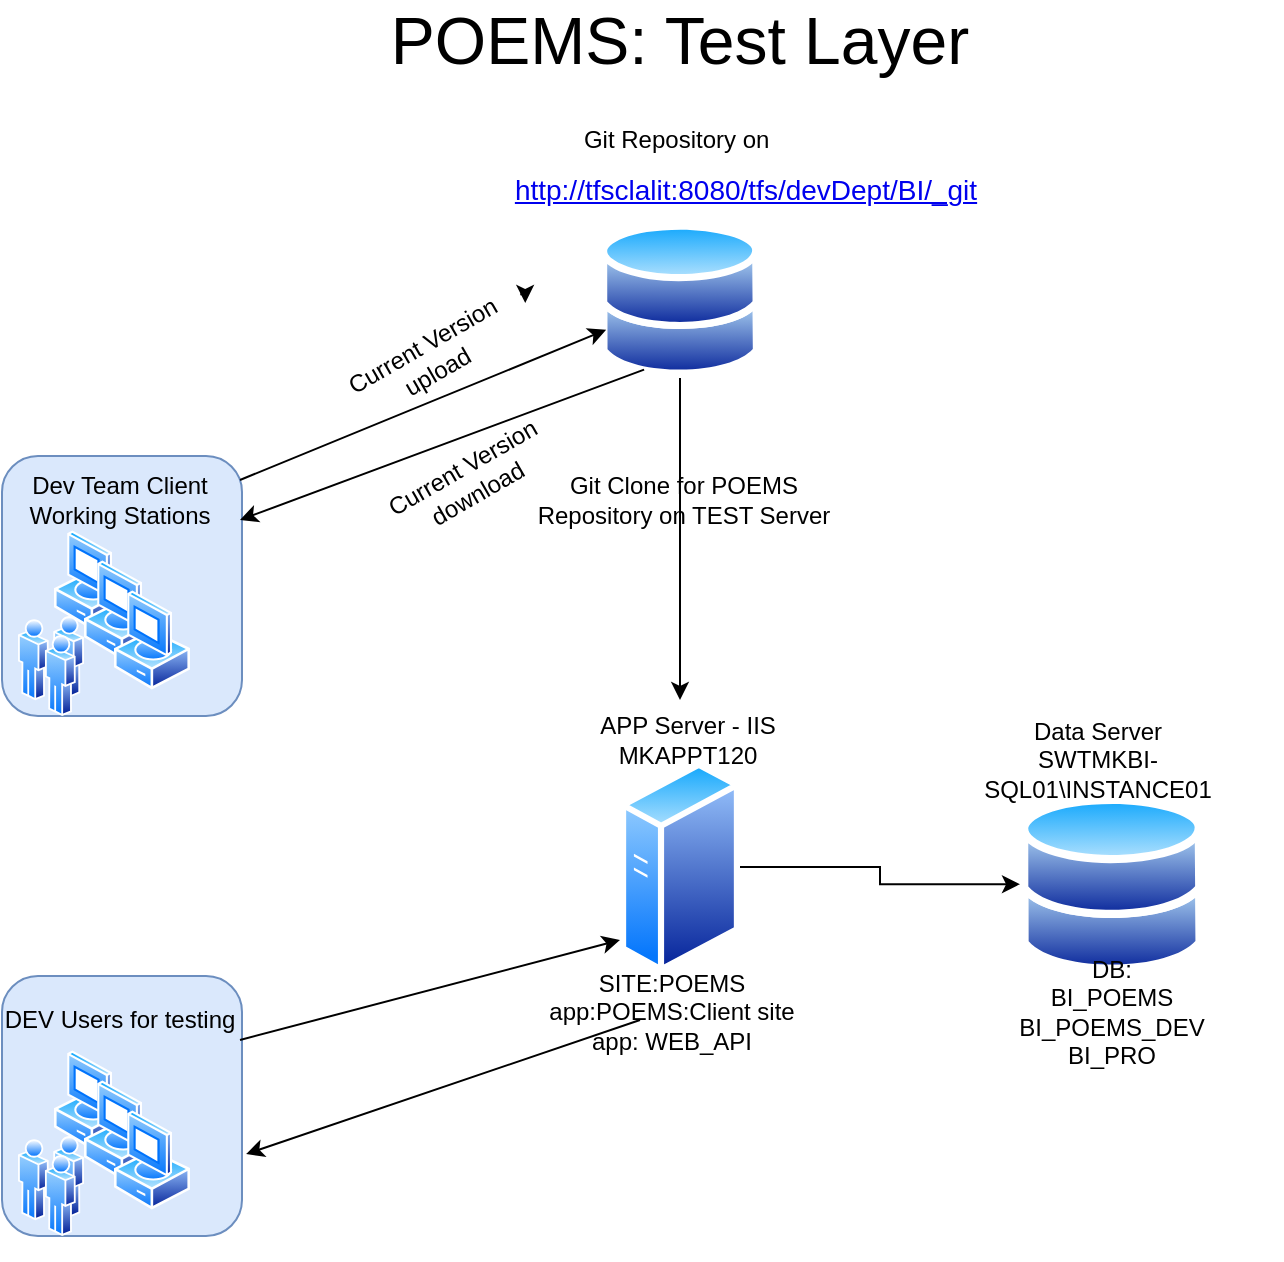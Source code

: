<mxfile version="13.10.4" type="github">
  <diagram id="S1MZMkowrDpZxT971oYR" name="Page-1">
    <mxGraphModel dx="1182" dy="732" grid="1" gridSize="10" guides="1" tooltips="1" connect="1" arrows="1" fold="1" page="1" pageScale="1" pageWidth="827" pageHeight="1169" math="0" shadow="0">
      <root>
        <mxCell id="0" />
        <mxCell id="1" parent="0" />
        <mxCell id="GRu9Dr_bwwHHZLdOvdJI-1" value="" style="group" parent="1" vertex="1" connectable="0">
          <mxGeometry x="100" y="250" width="121" height="130" as="geometry" />
        </mxCell>
        <mxCell id="GRu9Dr_bwwHHZLdOvdJI-2" value="" style="group" parent="GRu9Dr_bwwHHZLdOvdJI-1" vertex="1" connectable="0">
          <mxGeometry x="27" y="25" width="94" height="105" as="geometry" />
        </mxCell>
        <mxCell id="GRu9Dr_bwwHHZLdOvdJI-3" value="" style="rounded=1;whiteSpace=wrap;html=1;fillColor=#dae8fc;strokeColor=#6c8ebf;" parent="GRu9Dr_bwwHHZLdOvdJI-2" vertex="1">
          <mxGeometry x="-26" y="-37" width="120" height="130" as="geometry" />
        </mxCell>
        <mxCell id="GRu9Dr_bwwHHZLdOvdJI-4" value="" style="aspect=fixed;perimeter=ellipsePerimeter;html=1;align=center;shadow=0;dashed=0;spacingTop=3;image;image=img/lib/active_directory/vista_client.svg;" parent="GRu9Dr_bwwHHZLdOvdJI-2" vertex="1">
          <mxGeometry width="38" height="50" as="geometry" />
        </mxCell>
        <mxCell id="GRu9Dr_bwwHHZLdOvdJI-5" value="" style="aspect=fixed;perimeter=ellipsePerimeter;html=1;align=center;shadow=0;dashed=0;spacingTop=3;image;image=img/lib/active_directory/vista_client.svg;" parent="GRu9Dr_bwwHHZLdOvdJI-2" vertex="1">
          <mxGeometry x="15" y="15" width="38" height="50" as="geometry" />
        </mxCell>
        <mxCell id="GRu9Dr_bwwHHZLdOvdJI-6" value="" style="aspect=fixed;perimeter=ellipsePerimeter;html=1;align=center;shadow=0;dashed=0;spacingTop=3;image;image=img/lib/active_directory/vista_client.svg;" parent="GRu9Dr_bwwHHZLdOvdJI-2" vertex="1">
          <mxGeometry x="30" y="30" width="38" height="50" as="geometry" />
        </mxCell>
        <mxCell id="GRu9Dr_bwwHHZLdOvdJI-7" value="" style="aspect=fixed;perimeter=ellipsePerimeter;html=1;align=center;shadow=0;dashed=0;spacingTop=3;image;image=img/lib/active_directory/users.svg;" parent="GRu9Dr_bwwHHZLdOvdJI-2" vertex="1">
          <mxGeometry x="-18" y="43" width="33" height="50" as="geometry" />
        </mxCell>
        <mxCell id="GRu9Dr_bwwHHZLdOvdJI-8" value="Dev Team Client Working Stations" style="text;html=1;strokeColor=none;fillColor=none;align=center;verticalAlign=middle;whiteSpace=wrap;rounded=0;" parent="GRu9Dr_bwwHHZLdOvdJI-1" vertex="1">
          <mxGeometry width="120" height="20" as="geometry" />
        </mxCell>
        <mxCell id="GRu9Dr_bwwHHZLdOvdJI-9" value="" style="aspect=fixed;perimeter=ellipsePerimeter;html=1;align=center;shadow=0;dashed=0;spacingTop=3;image;image=img/lib/active_directory/databases.svg;" parent="1" vertex="1">
          <mxGeometry x="400" y="120.6" width="80" height="78.4" as="geometry" />
        </mxCell>
        <mxCell id="GRu9Dr_bwwHHZLdOvdJI-10" value="Git Repository on&amp;nbsp;" style="text;html=1;strokeColor=none;fillColor=none;align=center;verticalAlign=middle;whiteSpace=wrap;rounded=0;" parent="1" vertex="1">
          <mxGeometry x="355" y="70" width="170" height="20" as="geometry" />
        </mxCell>
        <mxCell id="GRu9Dr_bwwHHZLdOvdJI-11" value="&lt;div style=&quot;box-sizing: border-box ; font-family: &amp;#34;segoe ui&amp;#34; , , &amp;#34;apple color emoji&amp;#34; , &amp;#34;segoe ui emoji&amp;#34; , sans-serif ; font-size: 14px&quot;&gt;&lt;a href=&quot;http://mkapp004:4800/Bonobo.Git.Server/Repository/&quot; title=&quot;http://mkapp004:4800/bonobo.git.server/repository/&quot;&gt;http://tfsclalit:8080/tfs/devDept/BI/_git&lt;/a&gt;&lt;br&gt;&lt;/div&gt;" style="text;html=1;strokeColor=none;fillColor=none;align=center;verticalAlign=middle;whiteSpace=wrap;rounded=0;" parent="1" vertex="1">
          <mxGeometry x="290" y="100" width="366" height="10" as="geometry" />
        </mxCell>
        <mxCell id="GRu9Dr_bwwHHZLdOvdJI-12" value="" style="endArrow=classic;html=1;exitX=1;exitY=0;exitDx=0;exitDy=0;" parent="1" source="GRu9Dr_bwwHHZLdOvdJI-8" target="GRu9Dr_bwwHHZLdOvdJI-9" edge="1">
          <mxGeometry width="50" height="50" relative="1" as="geometry">
            <mxPoint x="390" y="360" as="sourcePoint" />
            <mxPoint x="460" y="330" as="targetPoint" />
          </mxGeometry>
        </mxCell>
        <mxCell id="GRu9Dr_bwwHHZLdOvdJI-13" value="Current Version upload" style="text;html=1;strokeColor=none;fillColor=none;align=center;verticalAlign=middle;whiteSpace=wrap;rounded=0;rotation=-30;" parent="1" vertex="1">
          <mxGeometry x="260" y="179" width="110" height="20" as="geometry" />
        </mxCell>
        <mxCell id="GRu9Dr_bwwHHZLdOvdJI-14" style="edgeStyle=orthogonalEdgeStyle;rounded=0;orthogonalLoop=1;jettySize=auto;html=1;exitX=1;exitY=0.25;exitDx=0;exitDy=0;entryX=1;entryY=0.5;entryDx=0;entryDy=0;" parent="1" source="GRu9Dr_bwwHHZLdOvdJI-13" target="GRu9Dr_bwwHHZLdOvdJI-13" edge="1">
          <mxGeometry relative="1" as="geometry" />
        </mxCell>
        <mxCell id="GRu9Dr_bwwHHZLdOvdJI-15" value="" style="endArrow=classic;html=1;exitX=0.25;exitY=1;exitDx=0;exitDy=0;entryX=1;entryY=1;entryDx=0;entryDy=0;" parent="1" source="GRu9Dr_bwwHHZLdOvdJI-9" target="GRu9Dr_bwwHHZLdOvdJI-8" edge="1">
          <mxGeometry width="50" height="50" relative="1" as="geometry">
            <mxPoint x="390" y="350" as="sourcePoint" />
            <mxPoint x="440" y="300" as="targetPoint" />
          </mxGeometry>
        </mxCell>
        <mxCell id="GRu9Dr_bwwHHZLdOvdJI-16" value="Current Version download" style="text;html=1;strokeColor=none;fillColor=none;align=center;verticalAlign=middle;whiteSpace=wrap;rounded=0;rotation=-30;" parent="1" vertex="1">
          <mxGeometry x="280" y="240" width="110" height="20" as="geometry" />
        </mxCell>
        <mxCell id="GRu9Dr_bwwHHZLdOvdJI-17" style="edgeStyle=orthogonalEdgeStyle;rounded=0;orthogonalLoop=1;jettySize=auto;html=1;" parent="1" source="GRu9Dr_bwwHHZLdOvdJI-18" target="GRu9Dr_bwwHHZLdOvdJI-35" edge="1">
          <mxGeometry relative="1" as="geometry" />
        </mxCell>
        <mxCell id="GRu9Dr_bwwHHZLdOvdJI-18" value="" style="aspect=fixed;perimeter=ellipsePerimeter;html=1;align=center;shadow=0;dashed=0;spacingTop=3;image;image=img/lib/active_directory/generic_server.svg;" parent="1" vertex="1">
          <mxGeometry x="410" y="390" width="60" height="107.14" as="geometry" />
        </mxCell>
        <mxCell id="GRu9Dr_bwwHHZLdOvdJI-19" value="APP Server - IIS&lt;br&gt;MKAPPT120" style="text;html=1;strokeColor=none;fillColor=none;align=center;verticalAlign=middle;whiteSpace=wrap;rounded=0;" parent="1" vertex="1">
          <mxGeometry x="359" y="370" width="170" height="20" as="geometry" />
        </mxCell>
        <mxCell id="GRu9Dr_bwwHHZLdOvdJI-20" value="SITE:POEMS&lt;br&gt;app:POEMS:Client site&lt;br&gt;app: WEB_API" style="text;html=1;strokeColor=none;fillColor=none;align=center;verticalAlign=middle;whiteSpace=wrap;rounded=0;" parent="1" vertex="1">
          <mxGeometry x="351" y="506.14" width="170" height="20" as="geometry" />
        </mxCell>
        <mxCell id="GRu9Dr_bwwHHZLdOvdJI-23" value="" style="group" parent="1" vertex="1" connectable="0">
          <mxGeometry x="100" y="510" width="121" height="130" as="geometry" />
        </mxCell>
        <mxCell id="GRu9Dr_bwwHHZLdOvdJI-24" value="" style="group" parent="GRu9Dr_bwwHHZLdOvdJI-23" vertex="1" connectable="0">
          <mxGeometry x="27" y="25" width="94" height="105" as="geometry" />
        </mxCell>
        <mxCell id="GRu9Dr_bwwHHZLdOvdJI-25" value="" style="rounded=1;whiteSpace=wrap;html=1;fillColor=#dae8fc;strokeColor=#6c8ebf;" parent="GRu9Dr_bwwHHZLdOvdJI-24" vertex="1">
          <mxGeometry x="-26" y="-37" width="120" height="130" as="geometry" />
        </mxCell>
        <mxCell id="GRu9Dr_bwwHHZLdOvdJI-26" value="" style="aspect=fixed;perimeter=ellipsePerimeter;html=1;align=center;shadow=0;dashed=0;spacingTop=3;image;image=img/lib/active_directory/vista_client.svg;" parent="GRu9Dr_bwwHHZLdOvdJI-24" vertex="1">
          <mxGeometry width="38" height="50" as="geometry" />
        </mxCell>
        <mxCell id="GRu9Dr_bwwHHZLdOvdJI-27" value="" style="aspect=fixed;perimeter=ellipsePerimeter;html=1;align=center;shadow=0;dashed=0;spacingTop=3;image;image=img/lib/active_directory/vista_client.svg;" parent="GRu9Dr_bwwHHZLdOvdJI-24" vertex="1">
          <mxGeometry x="15" y="15" width="38" height="50" as="geometry" />
        </mxCell>
        <mxCell id="GRu9Dr_bwwHHZLdOvdJI-28" value="" style="aspect=fixed;perimeter=ellipsePerimeter;html=1;align=center;shadow=0;dashed=0;spacingTop=3;image;image=img/lib/active_directory/vista_client.svg;" parent="GRu9Dr_bwwHHZLdOvdJI-24" vertex="1">
          <mxGeometry x="30" y="30" width="38" height="50" as="geometry" />
        </mxCell>
        <mxCell id="GRu9Dr_bwwHHZLdOvdJI-29" value="" style="aspect=fixed;perimeter=ellipsePerimeter;html=1;align=center;shadow=0;dashed=0;spacingTop=3;image;image=img/lib/active_directory/users.svg;" parent="GRu9Dr_bwwHHZLdOvdJI-24" vertex="1">
          <mxGeometry x="-18" y="43" width="33" height="50" as="geometry" />
        </mxCell>
        <mxCell id="GRu9Dr_bwwHHZLdOvdJI-30" value="DEV Users for testing" style="text;html=1;strokeColor=none;fillColor=none;align=center;verticalAlign=middle;whiteSpace=wrap;rounded=0;" parent="GRu9Dr_bwwHHZLdOvdJI-23" vertex="1">
          <mxGeometry width="120" height="20" as="geometry" />
        </mxCell>
        <mxCell id="GRu9Dr_bwwHHZLdOvdJI-31" value="" style="endArrow=classic;html=1;exitX=1;exitY=1;exitDx=0;exitDy=0;" parent="1" source="GRu9Dr_bwwHHZLdOvdJI-30" edge="1">
          <mxGeometry width="50" height="50" relative="1" as="geometry">
            <mxPoint x="390" y="340" as="sourcePoint" />
            <mxPoint x="410" y="480" as="targetPoint" />
          </mxGeometry>
        </mxCell>
        <mxCell id="GRu9Dr_bwwHHZLdOvdJI-32" value="" style="endArrow=classic;html=1;entryX=1.017;entryY=0.685;entryDx=0;entryDy=0;entryPerimeter=0;" parent="1" target="GRu9Dr_bwwHHZLdOvdJI-25" edge="1">
          <mxGeometry width="50" height="50" relative="1" as="geometry">
            <mxPoint x="420" y="520" as="sourcePoint" />
            <mxPoint x="440" y="290" as="targetPoint" />
          </mxGeometry>
        </mxCell>
        <mxCell id="GRu9Dr_bwwHHZLdOvdJI-33" value="" style="endArrow=classic;html=1;" parent="1" source="GRu9Dr_bwwHHZLdOvdJI-9" edge="1">
          <mxGeometry width="50" height="50" relative="1" as="geometry">
            <mxPoint x="390" y="340" as="sourcePoint" />
            <mxPoint x="440" y="360" as="targetPoint" />
          </mxGeometry>
        </mxCell>
        <mxCell id="GRu9Dr_bwwHHZLdOvdJI-34" value="Git Clone for POEMS Repository on TEST Server" style="text;html=1;strokeColor=none;fillColor=none;align=center;verticalAlign=middle;whiteSpace=wrap;rounded=0;" parent="1" vertex="1">
          <mxGeometry x="357" y="250" width="170" height="20" as="geometry" />
        </mxCell>
        <mxCell id="GRu9Dr_bwwHHZLdOvdJI-35" value="" style="aspect=fixed;perimeter=ellipsePerimeter;html=1;align=center;shadow=0;dashed=0;spacingTop=3;image;image=img/lib/active_directory/databases.svg;" parent="1" vertex="1">
          <mxGeometry x="610" y="407.14" width="91.84" height="90" as="geometry" />
        </mxCell>
        <mxCell id="GRu9Dr_bwwHHZLdOvdJI-36" value="Data Server&lt;br&gt;SWTMKBI-SQL01\INSTANCE01" style="text;html=1;strokeColor=none;fillColor=none;align=center;verticalAlign=middle;whiteSpace=wrap;rounded=0;" parent="1" vertex="1">
          <mxGeometry x="564" y="380" width="170" height="20" as="geometry" />
        </mxCell>
        <mxCell id="GRu9Dr_bwwHHZLdOvdJI-37" value="DB:&lt;br&gt;BI_POEMS&lt;br&gt;BI_POEMS_DEV&lt;br&gt;BI_PRO" style="text;html=1;strokeColor=none;fillColor=none;align=center;verticalAlign=middle;whiteSpace=wrap;rounded=0;" parent="1" vertex="1">
          <mxGeometry x="570.92" y="506.14" width="170" height="20" as="geometry" />
        </mxCell>
        <mxCell id="_0kO8IcrxBATdOpaD8Rz-1" value="POEMS: Test Layer" style="text;html=1;strokeColor=none;fillColor=none;align=center;verticalAlign=middle;whiteSpace=wrap;rounded=0;fontSize=33;" vertex="1" parent="1">
          <mxGeometry x="190" y="20" width="500" height="20" as="geometry" />
        </mxCell>
      </root>
    </mxGraphModel>
  </diagram>
</mxfile>
